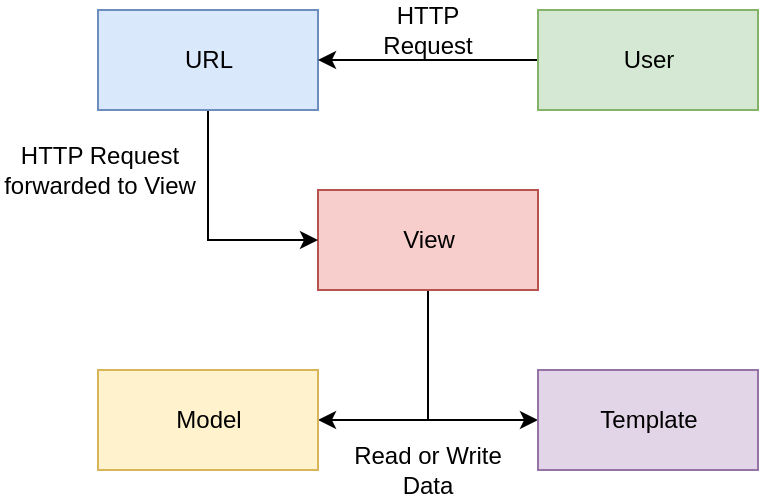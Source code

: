 <mxfile version="13.9.9" type="device"><diagram id="H_nnfD1aKcwmhKSZTDqx" name="Page-1"><mxGraphModel dx="1086" dy="816" grid="1" gridSize="10" guides="1" tooltips="1" connect="1" arrows="1" fold="1" page="1" pageScale="1" pageWidth="827" pageHeight="1169" math="0" shadow="0"><root><mxCell id="0"/><mxCell id="1" parent="0"/><mxCell id="flWF28lvLfBCa86eYtd5-4" style="edgeStyle=orthogonalEdgeStyle;rounded=0;orthogonalLoop=1;jettySize=auto;html=1;exitX=0.5;exitY=1;exitDx=0;exitDy=0;entryX=1;entryY=0.5;entryDx=0;entryDy=0;" edge="1" parent="1" source="flWF28lvLfBCa86eYtd5-1" target="flWF28lvLfBCa86eYtd5-2"><mxGeometry relative="1" as="geometry"/></mxCell><mxCell id="flWF28lvLfBCa86eYtd5-5" style="edgeStyle=orthogonalEdgeStyle;rounded=0;orthogonalLoop=1;jettySize=auto;html=1;exitX=0.5;exitY=1;exitDx=0;exitDy=0;entryX=0;entryY=0.5;entryDx=0;entryDy=0;" edge="1" parent="1" source="flWF28lvLfBCa86eYtd5-1" target="flWF28lvLfBCa86eYtd5-3"><mxGeometry relative="1" as="geometry"/></mxCell><mxCell id="flWF28lvLfBCa86eYtd5-1" value="View" style="html=1;fillColor=#f8cecc;strokeColor=#b85450;" vertex="1" parent="1"><mxGeometry x="359" y="240" width="110" height="50" as="geometry"/></mxCell><mxCell id="flWF28lvLfBCa86eYtd5-2" value="Model" style="html=1;fillColor=#fff2cc;strokeColor=#d6b656;" vertex="1" parent="1"><mxGeometry x="249" y="330" width="110" height="50" as="geometry"/></mxCell><mxCell id="flWF28lvLfBCa86eYtd5-3" value="Template" style="html=1;fillColor=#e1d5e7;strokeColor=#9673a6;" vertex="1" parent="1"><mxGeometry x="469" y="330" width="110" height="50" as="geometry"/></mxCell><mxCell id="flWF28lvLfBCa86eYtd5-9" style="edgeStyle=orthogonalEdgeStyle;rounded=0;orthogonalLoop=1;jettySize=auto;html=1;exitX=0.5;exitY=1;exitDx=0;exitDy=0;entryX=0;entryY=0.5;entryDx=0;entryDy=0;" edge="1" parent="1" source="flWF28lvLfBCa86eYtd5-6" target="flWF28lvLfBCa86eYtd5-1"><mxGeometry relative="1" as="geometry"/></mxCell><mxCell id="flWF28lvLfBCa86eYtd5-6" value="URL" style="html=1;fillColor=#dae8fc;strokeColor=#6c8ebf;" vertex="1" parent="1"><mxGeometry x="249" y="150" width="110" height="50" as="geometry"/></mxCell><mxCell id="flWF28lvLfBCa86eYtd5-8" style="edgeStyle=orthogonalEdgeStyle;rounded=0;orthogonalLoop=1;jettySize=auto;html=1;exitX=0;exitY=0.5;exitDx=0;exitDy=0;entryX=1;entryY=0.5;entryDx=0;entryDy=0;" edge="1" parent="1" source="flWF28lvLfBCa86eYtd5-7" target="flWF28lvLfBCa86eYtd5-6"><mxGeometry relative="1" as="geometry"/></mxCell><mxCell id="flWF28lvLfBCa86eYtd5-7" value="User" style="html=1;fillColor=#d5e8d4;strokeColor=#82b366;" vertex="1" parent="1"><mxGeometry x="469" y="150" width="110" height="50" as="geometry"/></mxCell><mxCell id="flWF28lvLfBCa86eYtd5-10" value="HTTP&lt;br&gt;Request" style="text;html=1;strokeColor=none;fillColor=none;align=center;verticalAlign=middle;whiteSpace=wrap;rounded=0;" vertex="1" parent="1"><mxGeometry x="394" y="150" width="40" height="20" as="geometry"/></mxCell><mxCell id="flWF28lvLfBCa86eYtd5-13" value="HTTP Request forwarded to View" style="text;html=1;strokeColor=none;fillColor=none;align=center;verticalAlign=middle;whiteSpace=wrap;rounded=0;" vertex="1" parent="1"><mxGeometry x="200" y="220" width="100" height="20" as="geometry"/></mxCell><mxCell id="flWF28lvLfBCa86eYtd5-14" value="Read or Write Data" style="text;html=1;strokeColor=none;fillColor=none;align=center;verticalAlign=middle;whiteSpace=wrap;rounded=0;" vertex="1" parent="1"><mxGeometry x="369" y="370" width="90" height="20" as="geometry"/></mxCell></root></mxGraphModel></diagram></mxfile>